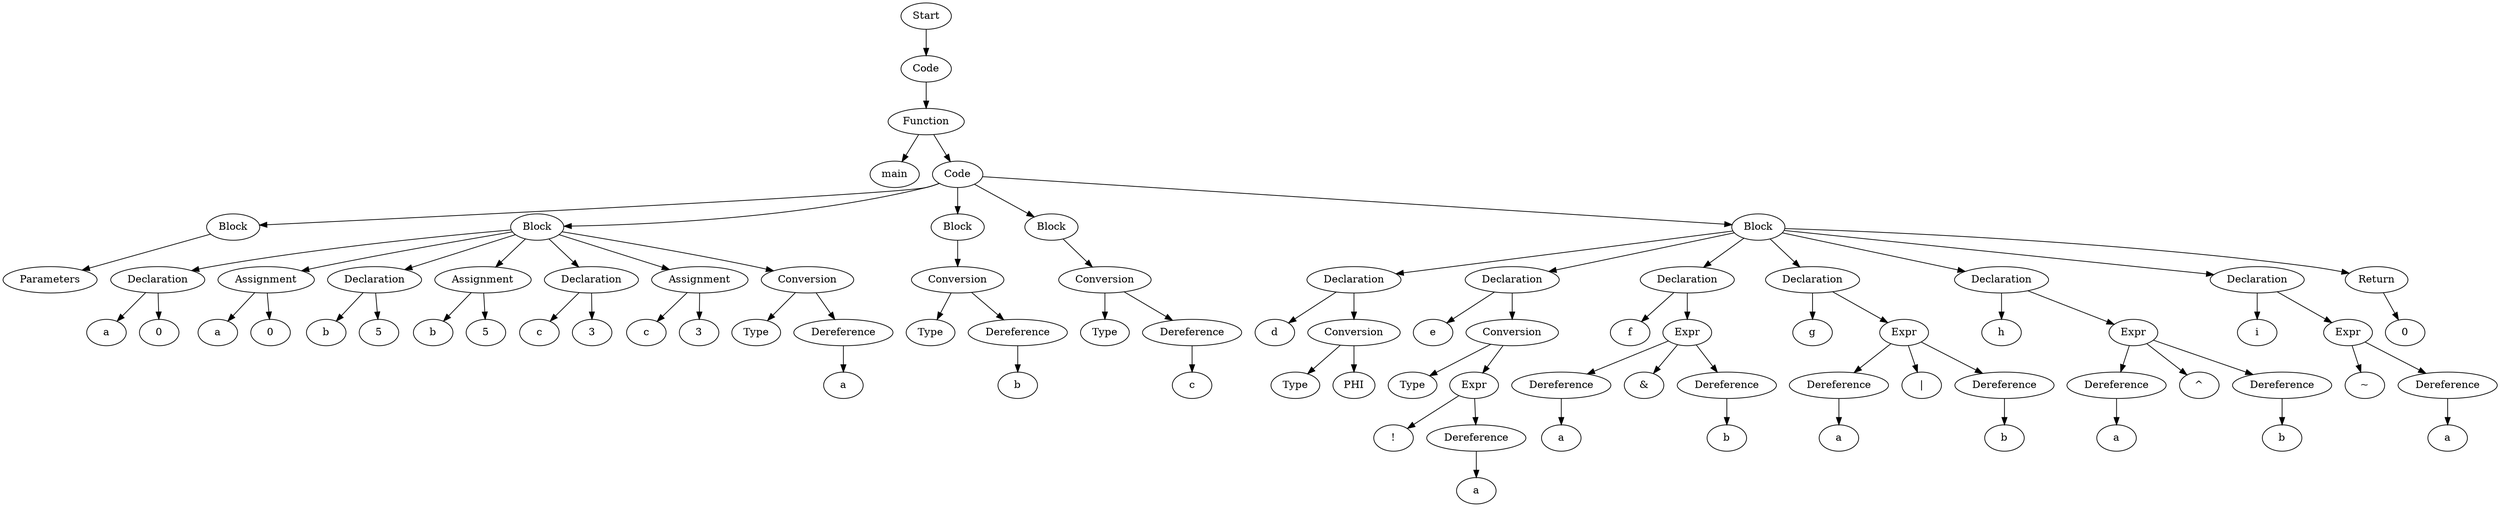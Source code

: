 digraph AST {
  "135951640196576" [label="Start"];
  "135951640196576" -> "135951640194896";
  "135951640194896" [label="Code"];
  "135951640194896" -> "135951640198880";
  "135951640198880" [label="Function"];
  "135951640198880" -> "135951640196192";
  "135951640198880" -> "135951640189760";
  "135951640196192" [label="main"];
  "135951640189760" [label="Code"];
  "135951640189760" -> "135951640226272";
  "135951640189760" -> "135951640231120";
  "135951640189760" -> "135951640225648";
  "135951640189760" -> "135951641077328";
  "135951640189760" -> "135951640216624";
  "135951640226272" [label="Block"];
  "135951640226272" -> "135951640191776";
  "135951640191776" [label="Parameters"];
  "135951640231120" [label="Block"];
  "135951640231120" -> "135951640189184";
  "135951640231120" -> "135951640329424";
  "135951640231120" -> "135951640319776";
  "135951640231120" -> "135951640228480";
  "135951640231120" -> "135951640226848";
  "135951640231120" -> "135951640226128";
  "135951640231120" -> "135951640226656";
  "135951640189184" [label="Declaration"];
  "135951640189184" -> "135951640193264";
  "135951640189184" -> "135951640320448";
  "135951640193264" [label="a"];
  "135951640320448" [label="0"];
  "135951640329424" [label="Assignment"];
  "135951640329424" -> "135951640319008";
  "135951640329424" -> "135951640328128";
  "135951640319008" [label="a"];
  "135951640328128" [label="0"];
  "135951640319776" [label="Declaration"];
  "135951640319776" -> "135951640218160";
  "135951640319776" -> "135951640225312";
  "135951640218160" [label="b"];
  "135951640225312" [label="5"];
  "135951640228480" [label="Assignment"];
  "135951640228480" -> "135951640225264";
  "135951640228480" -> "135951640217680";
  "135951640225264" [label="b"];
  "135951640217680" [label="5"];
  "135951640226848" [label="Declaration"];
  "135951640226848" -> "135951640224256";
  "135951640226848" -> "135951640222384";
  "135951640224256" [label="c"];
  "135951640222384" [label="3"];
  "135951640226128" [label="Assignment"];
  "135951640226128" -> "135951640225744";
  "135951640226128" -> "135951640228336";
  "135951640225744" [label="c"];
  "135951640228336" [label="3"];
  "135951640226656" [label="Conversion"];
  "135951640226656" -> "135951640224640";
  "135951640226656" -> "135951640230400";
  "135951640224640" [label="Type"];
  "135951640230400" [label="Dereference"];
  "135951640230400" -> "135951640003248";
  "135951640003248" [label="a"];
  "135951640225648" [label="Block"];
  "135951640225648" -> "135951640228816";
  "135951640228816" [label="Conversion"];
  "135951640228816" -> "135951640230208";
  "135951640228816" -> "135951640223584";
  "135951640230208" [label="Type"];
  "135951640223584" [label="Dereference"];
  "135951640223584" -> "135951640013040";
  "135951640013040" [label="b"];
  "135951641077328" [label="Block"];
  "135951641077328" -> "135951640218496";
  "135951640218496" [label="Conversion"];
  "135951640218496" -> "135951640221088";
  "135951640218496" -> "135951640222528";
  "135951640221088" [label="Type"];
  "135951640222528" [label="Dereference"];
  "135951640222528" -> "135951640004832";
  "135951640004832" [label="c"];
  "135951640216624" [label="Block"];
  "135951640216624" -> "135951640229440";
  "135951640216624" -> "135951640006608";
  "135951640216624" -> "135951640008000";
  "135951640216624" -> "135951640008960";
  "135951640216624" -> "135951641077472";
  "135951640216624" -> "135951641068256";
  "135951640216624" -> "135951641587536";
  "135951640229440" [label="Declaration"];
  "135951640229440" -> "135951640219456";
  "135951640229440" -> "135951640224400";
  "135951640219456" [label="d"];
  "135951640224400" [label="Conversion"];
  "135951640224400" -> "135951640225792";
  "135951640224400" -> "135951640218592";
  "135951640225792" [label="Type"];
  "135951640218592" [label="PHI"];
  "135951640006608" [label="Declaration"];
  "135951640006608" -> "135951640003008";
  "135951640006608" -> "135951640225120";
  "135951640003008" [label="e"];
  "135951640225120" [label="Conversion"];
  "135951640225120" -> "135951640223680";
  "135951640225120" -> "135951640015296";
  "135951640223680" [label="Type"];
  "135951640015296" [label="Expr"];
  "135951640015296" -> "135951640008816";
  "135951640015296" -> "135951640230112";
  "135951640008816" [label="!"];
  "135951640230112" [label="Dereference"];
  "135951640230112" -> "135951640005744";
  "135951640005744" [label="a"];
  "135951640008000" [label="Declaration"];
  "135951640008000" -> "135951640017072";
  "135951640008000" -> "135951640003584";
  "135951640017072" [label="f"];
  "135951640003584" [label="Expr"];
  "135951640003584" -> "135951640228624";
  "135951640003584" -> "135951640005696";
  "135951640003584" -> "135951640225984";
  "135951640228624" [label="Dereference"];
  "135951640228624" -> "135951640015200";
  "135951640015200" [label="a"];
  "135951640005696" [label="&"];
  "135951640225984" [label="Dereference"];
  "135951640225984" -> "135951640004928";
  "135951640004928" [label="b"];
  "135951640008960" [label="Declaration"];
  "135951640008960" -> "135951640003104";
  "135951640008960" -> "135951641074496";
  "135951640003104" [label="g"];
  "135951641074496" [label="Expr"];
  "135951641074496" -> "135951640225168";
  "135951641074496" -> "135951641080880";
  "135951641074496" -> "135951640225024";
  "135951640225168" [label="Dereference"];
  "135951640225168" -> "135951641082704";
  "135951641082704" [label="a"];
  "135951641080880" [label="|"];
  "135951640225024" [label="Dereference"];
  "135951640225024" -> "135951641078192";
  "135951641078192" [label="b"];
  "135951641077472" [label="Declaration"];
  "135951641077472" -> "135951641080496";
  "135951641077472" -> "135951641073680";
  "135951641080496" [label="h"];
  "135951641073680" [label="Expr"];
  "135951641073680" -> "135951640230688";
  "135951641073680" -> "135951641073200";
  "135951641073680" -> "135951640225216";
  "135951640230688" [label="Dereference"];
  "135951640230688" -> "135951641075840";
  "135951641075840" [label="a"];
  "135951641073200" [label="^"];
  "135951640225216" [label="Dereference"];
  "135951640225216" -> "135951641076128";
  "135951641076128" [label="b"];
  "135951641068256" [label="Declaration"];
  "135951641068256" -> "135951641582928";
  "135951641068256" -> "135951641577216";
  "135951641582928" [label="i"];
  "135951641577216" [label="Expr"];
  "135951641577216" -> "135951641587392";
  "135951641577216" -> "135951640230016";
  "135951641587392" [label="~"];
  "135951640230016" [label="Dereference"];
  "135951640230016" -> "135951641591520";
  "135951641591520" [label="a"];
  "135951641587536" [label="Return"];
  "135951641587536" -> "135951641590464";
  "135951641590464" [label="0"];
}
